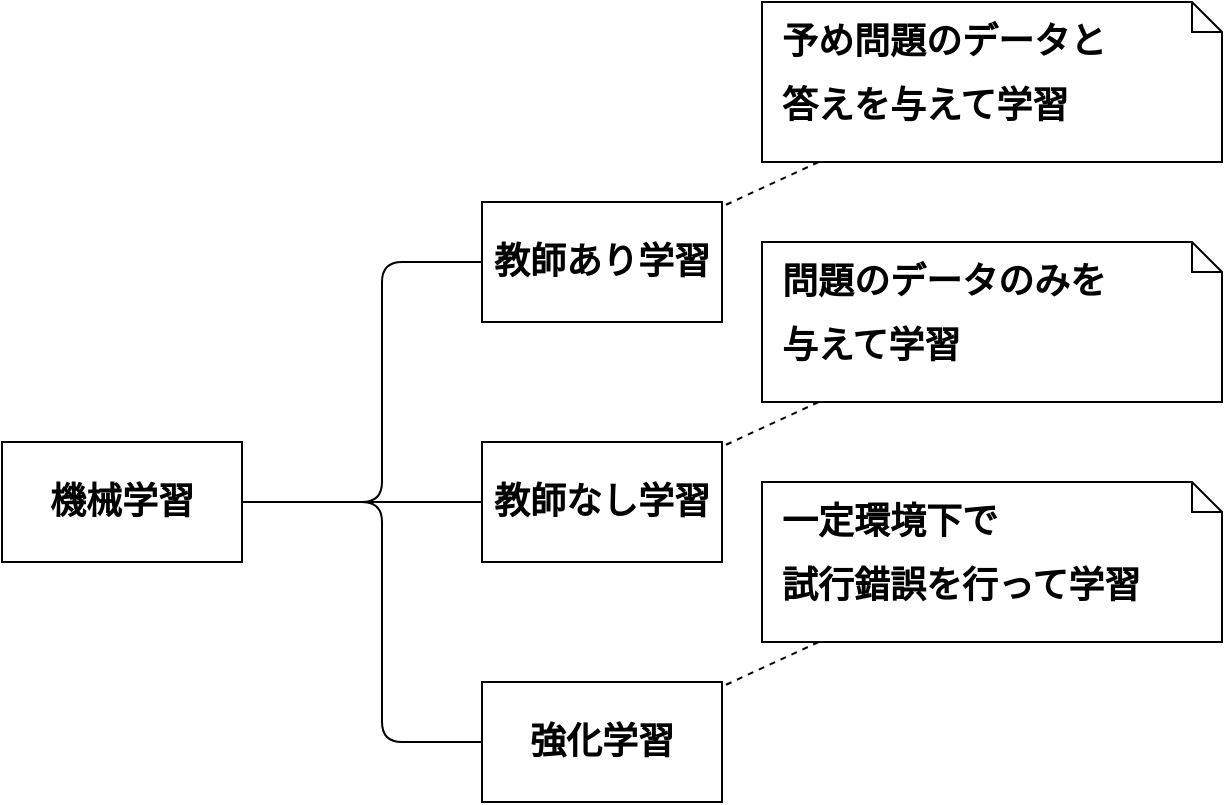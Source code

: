 <mxfile>
    <diagram id="opozfoIyHETYiZBGlwcz" name="ページ1">
        <mxGraphModel dx="1040" dy="1074" grid="1" gridSize="10" guides="1" tooltips="1" connect="1" arrows="1" fold="1" page="1" pageScale="1" pageWidth="827" pageHeight="1169" math="0" shadow="0">
            <root>
                <mxCell id="0"/>
                <mxCell id="1" parent="0"/>
                <mxCell id="11" value="教師あり学習" style="shape=rect;fontStyle=1;whiteSpace=wrap;align=center;fontSize=18;" vertex="1" parent="1">
                    <mxGeometry x="280" y="320" width="120" height="60" as="geometry"/>
                </mxCell>
                <mxCell id="2" value="&lt;font size=&quot;1&quot; style=&quot;&quot;&gt;&lt;b style=&quot;font-size: 18px;&quot;&gt;機械学習&lt;/b&gt;&lt;/font&gt;" style="rounded=0;whiteSpace=wrap;html=1;" vertex="1" parent="1">
                    <mxGeometry x="40" y="440" width="120" height="60" as="geometry"/>
                </mxCell>
                <mxCell id="6" value="" style="endArrow=none;html=1;exitX=1;exitY=0.5;exitDx=0;exitDy=0;entryX=0;entryY=0.5;entryDx=0;entryDy=0;" edge="1" parent="1" source="2">
                    <mxGeometry width="50" height="50" relative="1" as="geometry">
                        <mxPoint x="390" y="570" as="sourcePoint"/>
                        <mxPoint x="280" y="470" as="targetPoint"/>
                    </mxGeometry>
                </mxCell>
                <mxCell id="7" value="" style="endArrow=none;html=1;exitX=1;exitY=0.5;exitDx=0;exitDy=0;" edge="1" parent="1" source="2" target="11">
                    <mxGeometry width="50" height="50" relative="1" as="geometry">
                        <mxPoint x="170" y="480" as="sourcePoint"/>
                        <mxPoint x="280" y="350" as="targetPoint"/>
                        <Array as="points">
                            <mxPoint x="230" y="470"/>
                            <mxPoint x="230" y="350"/>
                        </Array>
                    </mxGeometry>
                </mxCell>
                <mxCell id="8" value="" style="endArrow=none;html=1;" edge="1" parent="1" source="2">
                    <mxGeometry width="50" height="50" relative="1" as="geometry">
                        <mxPoint x="160" y="470" as="sourcePoint"/>
                        <mxPoint x="280" y="590" as="targetPoint"/>
                        <Array as="points">
                            <mxPoint x="230" y="470"/>
                            <mxPoint x="230" y="590"/>
                        </Array>
                    </mxGeometry>
                </mxCell>
                <mxCell id="10" value="&lt;p style=&quot;margin:0px;margin-top:10px;margin-left:10px;text-align:left;&quot;&gt;&lt;b&gt;予め問題のデータと&lt;/b&gt;&lt;/p&gt;&lt;p style=&quot;margin:0px;margin-top:10px;margin-left:10px;text-align:left;&quot;&gt;&lt;b&gt;答えを与えて学習&lt;/b&gt;&lt;/p&gt;" style="shape=note;html=1;size=15;spacingLeft=5;align=left;html=1;overflow=fill;whiteSpace=wrap;align=center;fontSize=18;" vertex="1" parent="1">
                    <mxGeometry x="420" y="220" width="230" height="80" as="geometry"/>
                </mxCell>
                <mxCell id="12" value="" style="rounded=0;html=1;labelBackgroundColor=none;endArrow=none;dashed=1;fontSize=18;" edge="1" source="10" target="11" parent="1">
                    <mxGeometry relative="1" as="geometry"/>
                </mxCell>
                <mxCell id="13" value="教師なし学習" style="shape=rect;fontStyle=1;whiteSpace=wrap;align=center;fontSize=18;" vertex="1" parent="1">
                    <mxGeometry x="280" y="440" width="120" height="60" as="geometry"/>
                </mxCell>
                <mxCell id="14" value="&lt;p style=&quot;margin:0px;margin-top:10px;margin-left:10px;text-align:left;&quot;&gt;&lt;b&gt;問題のデータのみを&lt;/b&gt;&lt;/p&gt;&lt;p style=&quot;margin:0px;margin-top:10px;margin-left:10px;text-align:left;&quot;&gt;&lt;b&gt;与えて学習&lt;/b&gt;&lt;/p&gt;" style="shape=note;html=1;size=15;spacingLeft=5;align=left;html=1;overflow=fill;whiteSpace=wrap;align=center;fontSize=18;" vertex="1" parent="1">
                    <mxGeometry x="420" y="340" width="230" height="80" as="geometry"/>
                </mxCell>
                <mxCell id="15" value="" style="rounded=0;html=1;labelBackgroundColor=none;endArrow=none;dashed=1;fontSize=18;" edge="1" parent="1" source="14" target="13">
                    <mxGeometry relative="1" as="geometry"/>
                </mxCell>
                <mxCell id="16" value="強化学習" style="shape=rect;fontStyle=1;whiteSpace=wrap;align=center;fontSize=18;" vertex="1" parent="1">
                    <mxGeometry x="280" y="560" width="120" height="60" as="geometry"/>
                </mxCell>
                <mxCell id="17" value="&lt;p style=&quot;margin:0px;margin-top:10px;margin-left:10px;text-align:left;&quot;&gt;&lt;b&gt;一定環境下で&lt;/b&gt;&lt;/p&gt;&lt;p style=&quot;margin:0px;margin-top:10px;margin-left:10px;text-align:left;&quot;&gt;&lt;b&gt;試行錯誤を行って学習&lt;/b&gt;&lt;/p&gt;" style="shape=note;html=1;size=15;spacingLeft=5;align=left;html=1;overflow=fill;whiteSpace=wrap;align=center;fontSize=18;" vertex="1" parent="1">
                    <mxGeometry x="420" y="460" width="230" height="80" as="geometry"/>
                </mxCell>
                <mxCell id="18" value="" style="rounded=0;html=1;labelBackgroundColor=none;endArrow=none;dashed=1;fontSize=18;" edge="1" parent="1" source="17" target="16">
                    <mxGeometry relative="1" as="geometry"/>
                </mxCell>
            </root>
        </mxGraphModel>
    </diagram>
</mxfile>